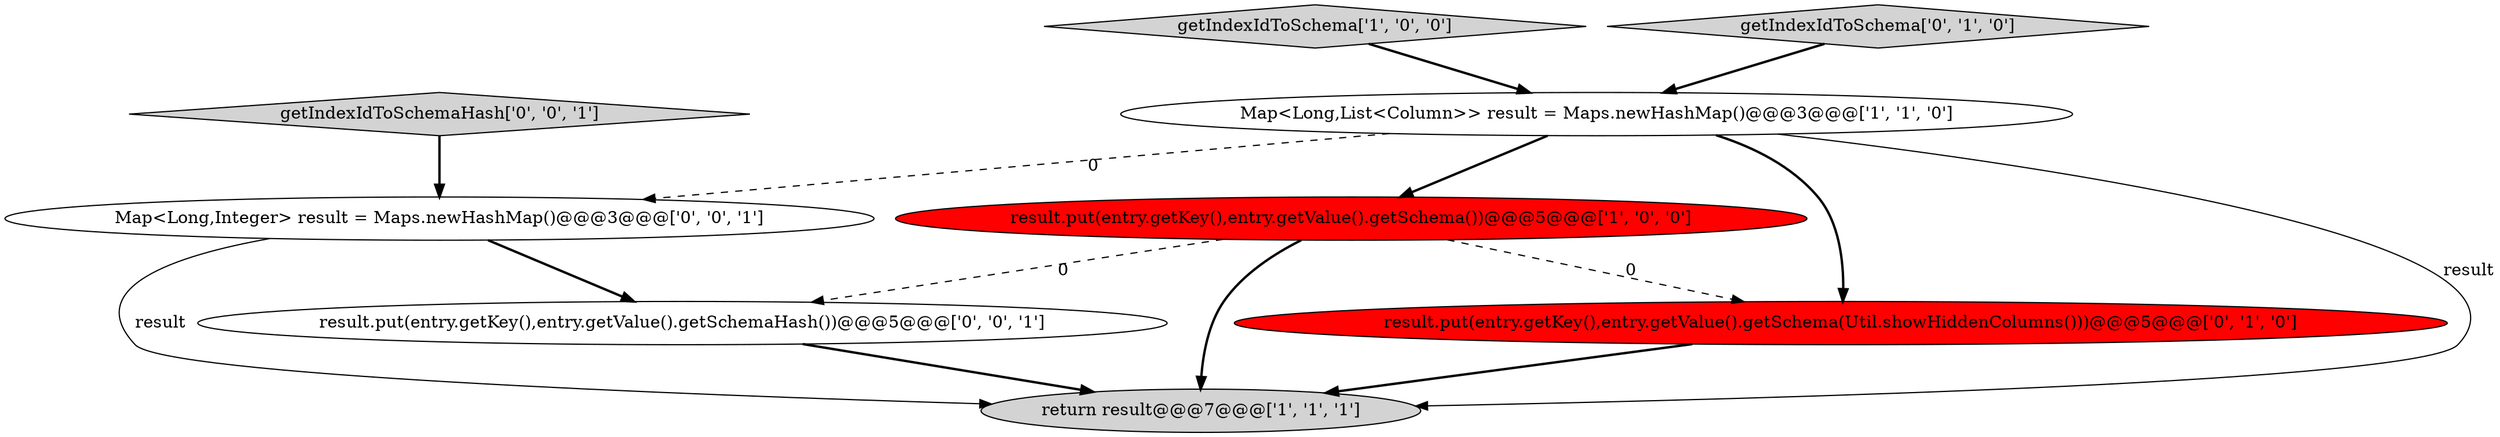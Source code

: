 digraph {
3 [style = filled, label = "result.put(entry.getKey(),entry.getValue().getSchema())@@@5@@@['1', '0', '0']", fillcolor = red, shape = ellipse image = "AAA1AAABBB1BBB"];
0 [style = filled, label = "getIndexIdToSchema['1', '0', '0']", fillcolor = lightgray, shape = diamond image = "AAA0AAABBB1BBB"];
8 [style = filled, label = "result.put(entry.getKey(),entry.getValue().getSchemaHash())@@@5@@@['0', '0', '1']", fillcolor = white, shape = ellipse image = "AAA0AAABBB3BBB"];
7 [style = filled, label = "getIndexIdToSchemaHash['0', '0', '1']", fillcolor = lightgray, shape = diamond image = "AAA0AAABBB3BBB"];
1 [style = filled, label = "return result@@@7@@@['1', '1', '1']", fillcolor = lightgray, shape = ellipse image = "AAA0AAABBB1BBB"];
2 [style = filled, label = "Map<Long,List<Column>> result = Maps.newHashMap()@@@3@@@['1', '1', '0']", fillcolor = white, shape = ellipse image = "AAA0AAABBB1BBB"];
4 [style = filled, label = "getIndexIdToSchema['0', '1', '0']", fillcolor = lightgray, shape = diamond image = "AAA0AAABBB2BBB"];
6 [style = filled, label = "Map<Long,Integer> result = Maps.newHashMap()@@@3@@@['0', '0', '1']", fillcolor = white, shape = ellipse image = "AAA0AAABBB3BBB"];
5 [style = filled, label = "result.put(entry.getKey(),entry.getValue().getSchema(Util.showHiddenColumns()))@@@5@@@['0', '1', '0']", fillcolor = red, shape = ellipse image = "AAA1AAABBB2BBB"];
6->8 [style = bold, label=""];
8->1 [style = bold, label=""];
3->5 [style = dashed, label="0"];
5->1 [style = bold, label=""];
3->8 [style = dashed, label="0"];
0->2 [style = bold, label=""];
7->6 [style = bold, label=""];
4->2 [style = bold, label=""];
2->1 [style = solid, label="result"];
6->1 [style = solid, label="result"];
3->1 [style = bold, label=""];
2->3 [style = bold, label=""];
2->5 [style = bold, label=""];
2->6 [style = dashed, label="0"];
}

